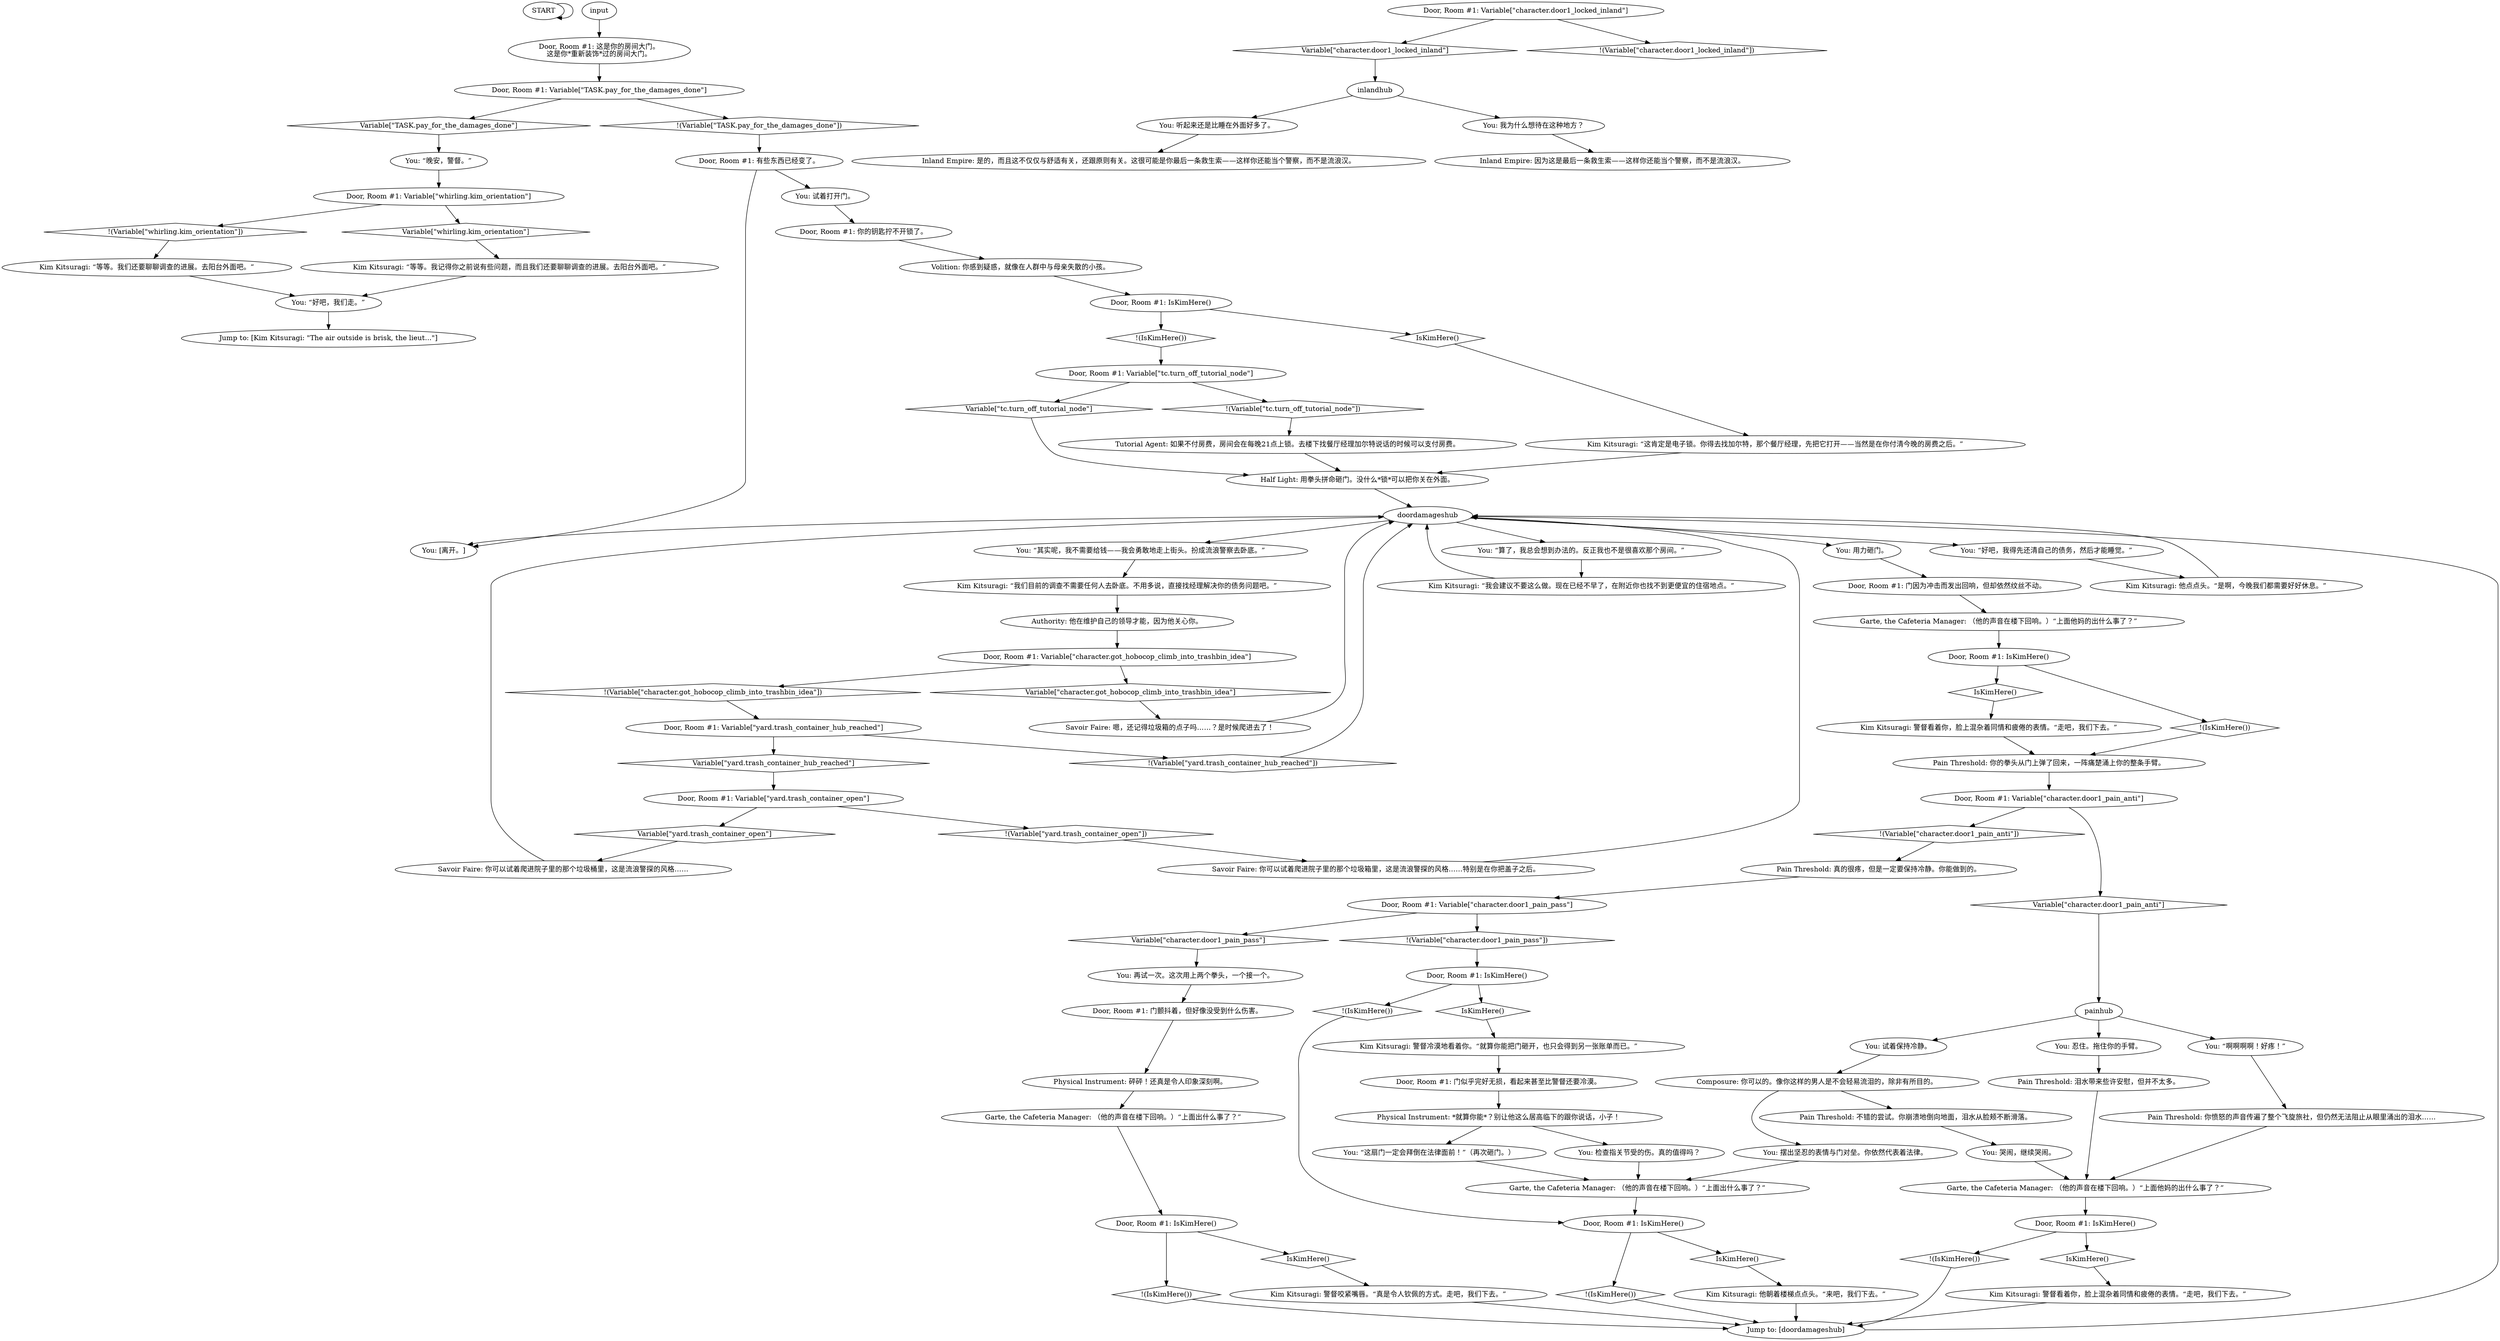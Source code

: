 # WHIRLING F2 / TEQUILA DOOR
# The dialogue between you and the door to your room. It is locked unless you've paid for damages.
# ==================================================
digraph G {
	  0 [label="START"];
	  1 [label="input"];
	  2 [label="You: “啊啊啊啊！好疼！”"];
	  3 [label="Pain Threshold: 不错的尝试。你崩溃地倒向地面，泪水从脸颊不断滑落。"];
	  4 [label="Pain Threshold: 泪水带来些许安慰，但并不太多。"];
	  5 [label="Door, Room #1: Variable[\"character.door1_pain_anti\"]"];
	  6 [label="Variable[\"character.door1_pain_anti\"]", shape=diamond];
	  7 [label="!(Variable[\"character.door1_pain_anti\"])", shape=diamond];
	  8 [label="Kim Kitsuragi: 他朝着楼梯点点头。“来吧，我们下去。”"];
	  9 [label="Kim Kitsuragi: “这肯定是电子锁。你得去找加尔特，那个餐厅经理，先把它打开——当然是在你付清今晚的房费之后。”"];
	  10 [label="You: 哭闹，继续哭闹。"];
	  11 [label="Door, Room #1: Variable[\"character.door1_pain_pass\"]"];
	  12 [label="Variable[\"character.door1_pain_pass\"]", shape=diamond];
	  13 [label="!(Variable[\"character.door1_pain_pass\"])", shape=diamond];
	  14 [label="Door, Room #1: IsKimHere()"];
	  15 [label="IsKimHere()", shape=diamond];
	  16 [label="!(IsKimHere())", shape=diamond];
	  17 [label="Kim Kitsuragi: “等等。我们还要聊聊调查的进展。去阳台外面吧。”"];
	  18 [label="inlandhub"];
	  19 [label="Garte, the Cafeteria Manager: （他的声音在楼下回响。）“上面他妈的出什么事了？”"];
	  20 [label="Door, Room #1: IsKimHere()"];
	  21 [label="IsKimHere()", shape=diamond];
	  22 [label="!(IsKimHere())", shape=diamond];
	  23 [label="Door, Room #1: IsKimHere()"];
	  24 [label="IsKimHere()", shape=diamond];
	  25 [label="!(IsKimHere())", shape=diamond];
	  26 [label="Savoir Faire: 你可以试着爬进院子里的那个垃圾箱里，这是流浪警探的风格……特别是在你把盖子之后。"];
	  27 [label="Door, Room #1: Variable[\"tc.turn_off_tutorial_node\"]"];
	  28 [label="Variable[\"tc.turn_off_tutorial_node\"]", shape=diamond];
	  29 [label="!(Variable[\"tc.turn_off_tutorial_node\"])", shape=diamond];
	  30 [label="You: 试着打开门。"];
	  31 [label="Kim Kitsuragi: “我会建议不要这么做。现在已经不早了，在附近你也找不到更便宜的住宿地点。”"];
	  32 [label="Authority: 他在维护自己的领导才能，因为他关心你。"];
	  33 [label="Pain Threshold: 你愤怒的声音传遍了整个飞旋旅社，但仍然无法阻止从眼里涌出的泪水……"];
	  34 [label="You: “这扇门一定会拜倒在法律面前！”（再次砸门。）"];
	  35 [label="Kim Kitsuragi: 警督咬紧嘴唇。“真是令人钦佩的方式。走吧，我们下去。”"];
	  36 [label="Door, Room #1: Variable[\"TASK.pay_for_the_damages_done\"]"];
	  37 [label="Variable[\"TASK.pay_for_the_damages_done\"]", shape=diamond];
	  38 [label="!(Variable[\"TASK.pay_for_the_damages_done\"])", shape=diamond];
	  39 [label="Door, Room #1: 门因为冲击而发出回响，但却依然纹丝不动。"];
	  40 [label="You: “算了，我总会想到办法的。反正我也不是很喜欢那个房间。”"];
	  41 [label="Door, Room #1: 这是你的房间大门。\n这是你*重新装饰*过的房间大门。"];
	  42 [label="Garte, the Cafeteria Manager: （他的声音在楼下回响。）“上面出什么事了？”"];
	  43 [label="Physical Instrument: 砰砰！还真是令人印象深刻啊。"];
	  44 [label="Door, Room #1: 门颤抖着，但好像没受到什么伤害。"];
	  45 [label="Door, Room #1: IsKimHere()"];
	  46 [label="IsKimHere()", shape=diamond];
	  47 [label="!(IsKimHere())", shape=diamond];
	  48 [label="Door, Room #1: Variable[\"whirling.kim_orientation\"]"];
	  49 [label="Variable[\"whirling.kim_orientation\"]", shape=diamond];
	  50 [label="!(Variable[\"whirling.kim_orientation\"])", shape=diamond];
	  51 [label="Savoir Faire: 你可以试着爬进院子里的那个垃圾桶里，这是流浪警探的风格……"];
	  52 [label="Volition: 你感到疑惑，就像在人群中与母亲失散的小孩。"];
	  53 [label="Inland Empire: 因为这是最后一条救生索——这样你还能当个警察，而不是流浪汉。"];
	  54 [label="Jump to: [doordamageshub]"];
	  55 [label="Composure: 你可以的。像你这样的男人是不会轻易流泪的，除非有所目的。"];
	  56 [label="You: “好吧，我们走。”"];
	  57 [label="Door, Room #1: 你的钥匙拧不开锁了。"];
	  58 [label="You: “其实呢，我不需要给钱——我会勇敢地走上街头。扮成流浪警察去卧底。”"];
	  59 [label="You: [离开。]"];
	  60 [label="Kim Kitsuragi: 警督冷漠地看着你。“就算你能把门砸开，也只会得到另一张账单而已。”"];
	  61 [label="Garte, the Cafeteria Manager: （他的声音在楼下回响。）“上面出什么事了？”"];
	  62 [label="Door, Room #1: 门似乎完好无损，看起来甚至比警督还要冷漠。"];
	  63 [label="Inland Empire: 是的，而且这不仅仅与舒适有关，还跟原则有关。这很可能是你最后一条救生索——这样你还能当个警察，而不是流浪汉。"];
	  64 [label="You: “晚安，警督。”"];
	  65 [label="Tutorial Agent: 如果不付房费，房间会在每晚21点上锁。去楼下找餐厅经理加尔特说话的时候可以支付房费。"];
	  66 [label="Kim Kitsuragi: 他点点头。“是啊，今晚我们都需要好好休息。”"];
	  67 [label="You: 检查指关节受的伤。真的值得吗？"];
	  68 [label="Kim Kitsuragi: “等等。我记得你之前说有些问题，而且我们还要聊聊调查的进展。去阳台外面吧。”"];
	  69 [label="Savoir Faire: 嗯，还记得垃圾箱的点子吗……？是时候爬进去了！"];
	  70 [label="You: 听起来还是比睡在外面好多了。"];
	  71 [label="Half Light: 用拳头拼命砸门。没什么*锁*可以把你关在外面。"];
	  72 [label="Kim Kitsuragi: “我们目前的调查不需要任何人去卧底。不用多说，直接找经理解决你的债务问题吧。”"];
	  73 [label="You: 试着保持冷静。"];
	  74 [label="Pain Threshold: 真的很疼，但是一定要保持冷静。你能做到的。"];
	  75 [label="Door, Room #1: IsKimHere()"];
	  76 [label="IsKimHere()", shape=diamond];
	  77 [label="!(IsKimHere())", shape=diamond];
	  78 [label="Garte, the Cafeteria Manager: （他的声音在楼下回响。）“上面他妈的出什么事了？”"];
	  79 [label="Kim Kitsuragi: 警督看着你，脸上混杂着同情和疲倦的表情。“走吧，我们下去。”"];
	  80 [label="Door, Room #1: Variable[\"yard.trash_container_hub_reached\"]"];
	  81 [label="Variable[\"yard.trash_container_hub_reached\"]", shape=diamond];
	  82 [label="!(Variable[\"yard.trash_container_hub_reached\"])", shape=diamond];
	  83 [label="You: 我为什么想待在这种地方？"];
	  84 [label="You: “好吧，我得先还清自己的债务，然后才能睡觉。”"];
	  85 [label="doordamageshub"];
	  86 [label="You: 用力砸门。"];
	  87 [label="Door, Room #1: Variable[\"character.got_hobocop_climb_into_trashbin_idea\"]"];
	  88 [label="Variable[\"character.got_hobocop_climb_into_trashbin_idea\"]", shape=diamond];
	  89 [label="!(Variable[\"character.got_hobocop_climb_into_trashbin_idea\"])", shape=diamond];
	  90 [label="Door, Room #1: 有些东西已经变了。"];
	  91 [label="Door, Room #1: IsKimHere()"];
	  92 [label="IsKimHere()", shape=diamond];
	  93 [label="!(IsKimHere())", shape=diamond];
	  94 [label="Door, Room #1: Variable[\"character.door1_locked_inland\"]"];
	  95 [label="Variable[\"character.door1_locked_inland\"]", shape=diamond];
	  96 [label="!(Variable[\"character.door1_locked_inland\"])", shape=diamond];
	  97 [label="Physical Instrument: *就算你能*？别让他这么居高临下的跟你说话，小子！"];
	  98 [label="You: 再试一次。这次用上两个拳头，一个接一个。"];
	  99 [label="Kim Kitsuragi: 警督看着你，脸上混杂着同情和疲倦的表情。“走吧，我们下去。”"];
	  100 [label="You: 忍住。拖住你的手臂。"];
	  101 [label="painhub"];
	  102 [label="Door, Room #1: Variable[\"yard.trash_container_open\"]"];
	  103 [label="Variable[\"yard.trash_container_open\"]", shape=diamond];
	  104 [label="!(Variable[\"yard.trash_container_open\"])", shape=diamond];
	  105 [label="Pain Threshold: 你的拳头从门上弹了回来，一阵痛楚涌上你的整条手臂。"];
	  106 [label="You: 摆出坚忍的表情与门对垒。你依然代表着法律。"];
	  107 [label="Jump to: [Kim Kitsuragi: \"The air outside is brisk, the lieut...\"]"];
	  0 -> 0
	  1 -> 41
	  2 -> 33
	  3 -> 10
	  4 -> 19
	  5 -> 6
	  5 -> 7
	  6 -> 101
	  7 -> 74
	  8 -> 54
	  9 -> 71
	  10 -> 19
	  11 -> 12
	  11 -> 13
	  12 -> 98
	  13 -> 23
	  14 -> 16
	  14 -> 15
	  15 -> 9
	  16 -> 27
	  17 -> 56
	  18 -> 83
	  18 -> 70
	  19 -> 75
	  20 -> 21
	  20 -> 22
	  21 -> 8
	  22 -> 54
	  23 -> 24
	  23 -> 25
	  24 -> 60
	  25 -> 20
	  26 -> 85
	  27 -> 28
	  27 -> 29
	  28 -> 71
	  29 -> 65
	  30 -> 57
	  31 -> 85
	  32 -> 87
	  33 -> 19
	  34 -> 42
	  35 -> 54
	  36 -> 37
	  36 -> 38
	  37 -> 64
	  38 -> 90
	  39 -> 78
	  40 -> 31
	  41 -> 36
	  42 -> 20
	  43 -> 61
	  44 -> 43
	  45 -> 46
	  45 -> 47
	  46 -> 35
	  47 -> 54
	  48 -> 49
	  48 -> 50
	  49 -> 68
	  50 -> 17
	  51 -> 85
	  52 -> 14
	  54 -> 85
	  55 -> 106
	  55 -> 3
	  56 -> 107
	  57 -> 52
	  58 -> 72
	  60 -> 62
	  61 -> 45
	  62 -> 97
	  64 -> 48
	  65 -> 71
	  66 -> 85
	  67 -> 42
	  68 -> 56
	  69 -> 85
	  70 -> 63
	  71 -> 85
	  72 -> 32
	  73 -> 55
	  74 -> 11
	  75 -> 76
	  75 -> 77
	  76 -> 99
	  77 -> 54
	  78 -> 91
	  79 -> 105
	  80 -> 81
	  80 -> 82
	  81 -> 102
	  82 -> 85
	  83 -> 53
	  84 -> 66
	  85 -> 40
	  85 -> 84
	  85 -> 86
	  85 -> 58
	  85 -> 59
	  86 -> 39
	  87 -> 88
	  87 -> 89
	  88 -> 69
	  89 -> 80
	  90 -> 59
	  90 -> 30
	  91 -> 92
	  91 -> 93
	  92 -> 79
	  93 -> 105
	  94 -> 96
	  94 -> 95
	  95 -> 18
	  97 -> 34
	  97 -> 67
	  98 -> 44
	  99 -> 54
	  100 -> 4
	  101 -> 73
	  101 -> 2
	  101 -> 100
	  102 -> 104
	  102 -> 103
	  103 -> 51
	  104 -> 26
	  105 -> 5
	  106 -> 42
}


